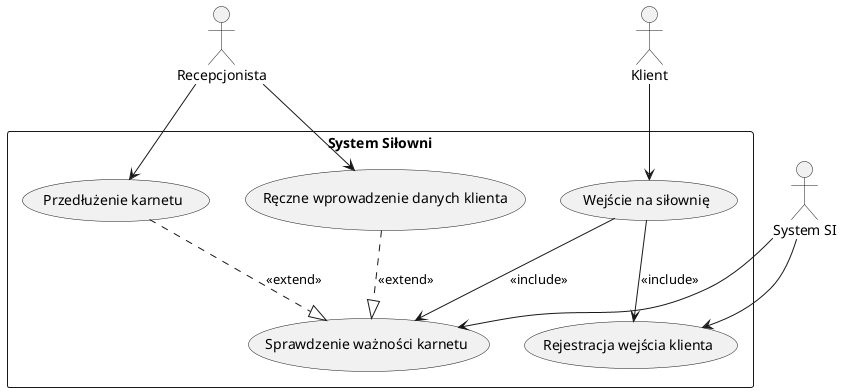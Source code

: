 @startuml
actor Klient
actor Recepcjonista
actor "System SI" as System

rectangle "System Siłowni" {
    
    usecase "Wejście na siłownię" as UC2
    usecase "Sprawdzenie ważności karnetu" as UC2a
    usecase "Rejestracja wejścia klienta" as UC2b
    usecase "Przedłużenie karnetu" as UC2c
    usecase "Ręczne wprowadzenie danych klienta" as UC2d

    ' Połączenia <<include>> (obowiązkowe kroki)
    UC2 --> UC2a : <<include>>
    UC2 --> UC2b : <<include>>

    ' Połączenia <<extend>> (opcjonalne kroki)
    UC2c ..|> UC2a : <<extend>> 
    UC2d ..|> UC2a : <<extend>> 

    ' Połączenia aktorów z przypadkami
    Klient --> UC2
    System --> UC2a
    System --> UC2b
    Recepcjonista --> UC2c
    Recepcjonista --> UC2d
}
@enduml
